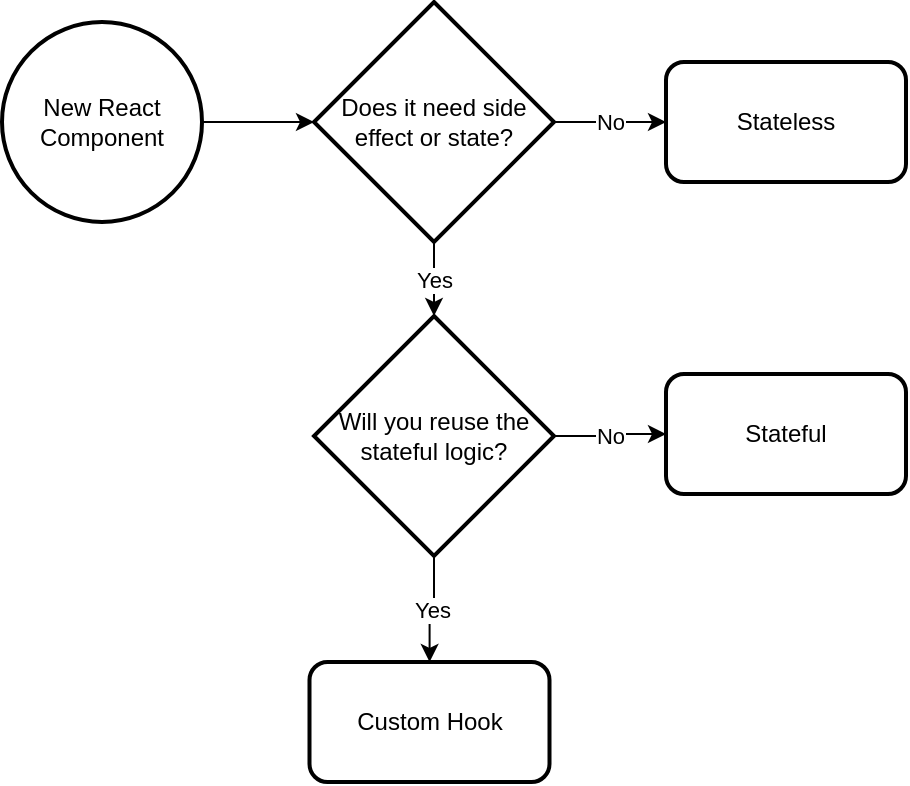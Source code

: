 <mxfile version="28.1.0">
  <diagram name="Page-1" id="H1b-c1hrCyANjDwlm_sq">
    <mxGraphModel dx="740" dy="481" grid="0" gridSize="10" guides="1" tooltips="1" connect="1" arrows="1" fold="1" page="1" pageScale="1" pageWidth="827" pageHeight="1169" math="0" shadow="0">
      <root>
        <mxCell id="0" />
        <mxCell id="1" parent="0" />
        <mxCell id="W2P6JRrs7vc50mE4FqRy-16" value="No" style="edgeStyle=orthogonalEdgeStyle;rounded=0;orthogonalLoop=1;jettySize=auto;html=1;shadow=0;" parent="1" source="W2P6JRrs7vc50mE4FqRy-7" target="W2P6JRrs7vc50mE4FqRy-15" edge="1">
          <mxGeometry relative="1" as="geometry" />
        </mxCell>
        <mxCell id="W2P6JRrs7vc50mE4FqRy-18" value="Yes" style="edgeStyle=orthogonalEdgeStyle;rounded=0;orthogonalLoop=1;jettySize=auto;html=1;shadow=0;" parent="1" source="W2P6JRrs7vc50mE4FqRy-7" target="W2P6JRrs7vc50mE4FqRy-17" edge="1">
          <mxGeometry relative="1" as="geometry" />
        </mxCell>
        <mxCell id="W2P6JRrs7vc50mE4FqRy-7" value="Does it need side effect or state?" style="rhombus;whiteSpace=wrap;html=1;strokeWidth=2;shadow=0;" parent="1" vertex="1">
          <mxGeometry x="360" y="369" width="120" height="120" as="geometry" />
        </mxCell>
        <mxCell id="W2P6JRrs7vc50mE4FqRy-43" value="" style="edgeStyle=orthogonalEdgeStyle;rounded=0;orthogonalLoop=1;jettySize=auto;html=1;" parent="1" source="W2P6JRrs7vc50mE4FqRy-13" target="W2P6JRrs7vc50mE4FqRy-7" edge="1">
          <mxGeometry relative="1" as="geometry" />
        </mxCell>
        <mxCell id="W2P6JRrs7vc50mE4FqRy-13" value="New React Component" style="strokeWidth=2;html=1;shape=mxgraph.flowchart.start_2;whiteSpace=wrap;shadow=0;" parent="1" vertex="1">
          <mxGeometry x="204" y="379" width="100" height="100" as="geometry" />
        </mxCell>
        <mxCell id="W2P6JRrs7vc50mE4FqRy-15" value="Stateless" style="rounded=1;whiteSpace=wrap;html=1;strokeWidth=2;shadow=0;" parent="1" vertex="1">
          <mxGeometry x="536" y="399" width="120" height="60" as="geometry" />
        </mxCell>
        <mxCell id="W2P6JRrs7vc50mE4FqRy-20" value="No" style="edgeStyle=orthogonalEdgeStyle;rounded=0;orthogonalLoop=1;jettySize=auto;html=1;shadow=0;" parent="1" source="W2P6JRrs7vc50mE4FqRy-17" target="W2P6JRrs7vc50mE4FqRy-19" edge="1">
          <mxGeometry relative="1" as="geometry" />
        </mxCell>
        <mxCell id="W2P6JRrs7vc50mE4FqRy-26" value="Yes" style="edgeStyle=orthogonalEdgeStyle;rounded=0;orthogonalLoop=1;jettySize=auto;html=1;shadow=0;" parent="1" source="W2P6JRrs7vc50mE4FqRy-17" target="W2P6JRrs7vc50mE4FqRy-25" edge="1">
          <mxGeometry relative="1" as="geometry" />
        </mxCell>
        <mxCell id="W2P6JRrs7vc50mE4FqRy-17" value="Will you reuse the stateful logic?" style="rhombus;whiteSpace=wrap;html=1;strokeWidth=2;shadow=0;" parent="1" vertex="1">
          <mxGeometry x="360" y="526" width="120" height="120" as="geometry" />
        </mxCell>
        <mxCell id="W2P6JRrs7vc50mE4FqRy-19" value="Stateful" style="rounded=1;whiteSpace=wrap;html=1;strokeWidth=2;shadow=0;" parent="1" vertex="1">
          <mxGeometry x="536" y="555" width="120" height="60" as="geometry" />
        </mxCell>
        <mxCell id="W2P6JRrs7vc50mE4FqRy-25" value="Custom Hook" style="rounded=1;whiteSpace=wrap;html=1;strokeWidth=2;shadow=0;" parent="1" vertex="1">
          <mxGeometry x="357.75" y="699" width="120" height="60" as="geometry" />
        </mxCell>
        <mxCell id="W2P6JRrs7vc50mE4FqRy-38" value="Yes" style="edgeStyle=orthogonalEdgeStyle;rounded=0;orthogonalLoop=1;jettySize=auto;html=1;" parent="1" edge="1">
          <mxGeometry relative="1" as="geometry">
            <mxPoint x="245" y="526" as="targetPoint" />
          </mxGeometry>
        </mxCell>
        <mxCell id="W2P6JRrs7vc50mE4FqRy-40" value="No" style="edgeStyle=orthogonalEdgeStyle;rounded=0;orthogonalLoop=1;jettySize=auto;html=1;" parent="1" edge="1">
          <mxGeometry relative="1" as="geometry">
            <mxPoint x="185" y="586" as="sourcePoint" />
          </mxGeometry>
        </mxCell>
      </root>
    </mxGraphModel>
  </diagram>
</mxfile>
